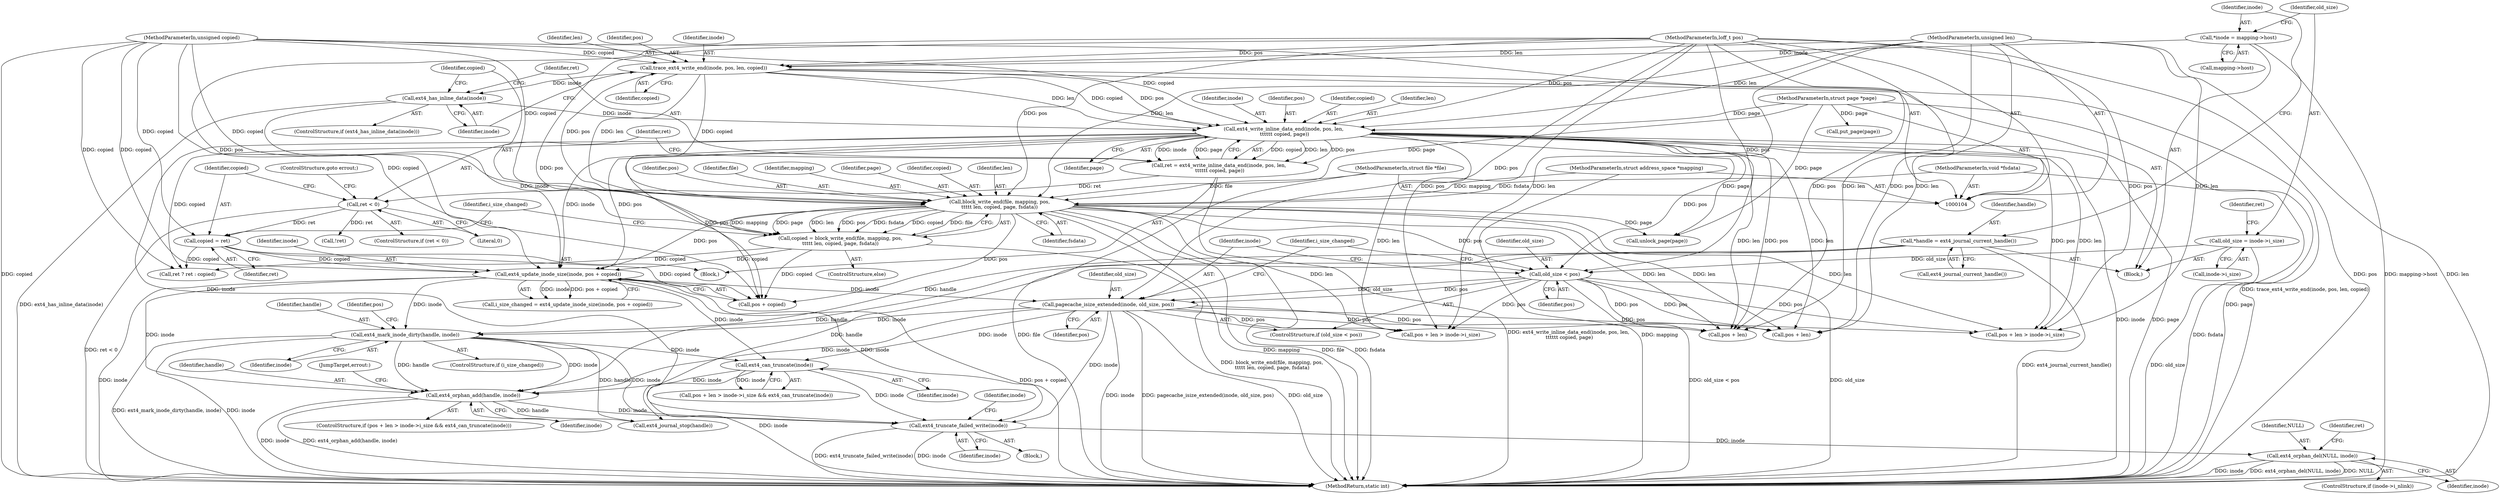 digraph "0_linux_06bd3c36a733ac27962fea7d6f47168841376824_0@API" {
"1000232" [label="(Call,ext4_truncate_failed_write(inode))"];
"1000189" [label="(Call,pagecache_isize_extended(inode, old_size, pos))"];
"1000176" [label="(Call,ext4_update_inode_size(inode, pos + copied))"];
"1000144" [label="(Call,ext4_has_inline_data(inode))"];
"1000138" [label="(Call,trace_ext4_write_end(inode, pos, len, copied))"];
"1000118" [label="(Call,*inode = mapping->host)"];
"1000107" [label="(MethodParameterIn,loff_t pos)"];
"1000108" [label="(MethodParameterIn,unsigned len)"];
"1000109" [label="(MethodParameterIn,unsigned copied)"];
"1000149" [label="(Call,ext4_write_inline_data_end(inode, pos, len,\n \t\t\t\t\t\t copied, page))"];
"1000110" [label="(MethodParameterIn,struct page *page)"];
"1000166" [label="(Call,block_write_end(file, mapping, pos,\n\t\t\t\t\t len, copied, page, fsdata))"];
"1000105" [label="(MethodParameterIn,struct file *file)"];
"1000106" [label="(MethodParameterIn,struct address_space *mapping)"];
"1000111" [label="(MethodParameterIn,void *fsdata)"];
"1000160" [label="(Call,copied = ret)"];
"1000156" [label="(Call,ret < 0)"];
"1000147" [label="(Call,ret = ext4_write_inline_data_end(inode, pos, len,\n \t\t\t\t\t\t copied, page))"];
"1000164" [label="(Call,copied = block_write_end(file, mapping, pos,\n\t\t\t\t\t len, copied, page, fsdata))"];
"1000186" [label="(Call,old_size < pos)"];
"1000124" [label="(Call,old_size = inode->i_size)"];
"1000207" [label="(Call,ext4_can_truncate(inode))"];
"1000195" [label="(Call,ext4_mark_inode_dirty(handle, inode))"];
"1000114" [label="(Call,*handle = ext4_journal_current_handle())"];
"1000209" [label="(Call,ext4_orphan_add(handle, inode))"];
"1000238" [label="(Call,ext4_orphan_del(NULL, inode))"];
"1000150" [label="(Identifier,inode)"];
"1000143" [label="(ControlStructure,if (ext4_has_inline_data(inode)))"];
"1000175" [label="(Identifier,i_size_changed)"];
"1000141" [label="(Identifier,len)"];
"1000161" [label="(Identifier,copied)"];
"1000119" [label="(Identifier,inode)"];
"1000169" [label="(Identifier,pos)"];
"1000159" [label="(ControlStructure,goto errout;)"];
"1000191" [label="(Identifier,old_size)"];
"1000210" [label="(Identifier,handle)"];
"1000233" [label="(Identifier,inode)"];
"1000177" [label="(Identifier,inode)"];
"1000183" [label="(Call,put_page(page))"];
"1000246" [label="(MethodReturn,static int)"];
"1000194" [label="(Identifier,i_size_changed)"];
"1000140" [label="(Identifier,pos)"];
"1000120" [label="(Call,mapping->host)"];
"1000190" [label="(Identifier,inode)"];
"1000112" [label="(Block,)"];
"1000107" [label="(MethodParameterIn,loff_t pos)"];
"1000212" [label="(JumpTarget,errout:)"];
"1000197" [label="(Identifier,inode)"];
"1000209" [label="(Call,ext4_orphan_add(handle, inode))"];
"1000242" [label="(Call,ret ? ret : copied)"];
"1000196" [label="(Identifier,handle)"];
"1000234" [label="(ControlStructure,if (inode->i_nlink))"];
"1000187" [label="(Identifier,old_size)"];
"1000151" [label="(Identifier,pos)"];
"1000155" [label="(ControlStructure,if (ret < 0))"];
"1000162" [label="(Identifier,ret)"];
"1000208" [label="(Identifier,inode)"];
"1000181" [label="(Call,unlock_page(page))"];
"1000131" [label="(Identifier,ret)"];
"1000111" [label="(MethodParameterIn,void *fsdata)"];
"1000165" [label="(Identifier,copied)"];
"1000156" [label="(Call,ret < 0)"];
"1000167" [label="(Identifier,file)"];
"1000198" [label="(ControlStructure,if (pos + len > inode->i_size && ext4_can_truncate(inode)))"];
"1000239" [label="(Identifier,NULL)"];
"1000145" [label="(Identifier,inode)"];
"1000126" [label="(Call,inode->i_size)"];
"1000232" [label="(Call,ext4_truncate_failed_write(inode))"];
"1000106" [label="(MethodParameterIn,struct address_space *mapping)"];
"1000168" [label="(Identifier,mapping)"];
"1000148" [label="(Identifier,ret)"];
"1000164" [label="(Call,copied = block_write_end(file, mapping, pos,\n\t\t\t\t\t len, copied, page, fsdata))"];
"1000172" [label="(Identifier,page)"];
"1000109" [label="(MethodParameterIn,unsigned copied)"];
"1000236" [label="(Identifier,inode)"];
"1000154" [label="(Identifier,page)"];
"1000186" [label="(Call,old_size < pos)"];
"1000142" [label="(Identifier,copied)"];
"1000116" [label="(Call,ext4_journal_current_handle())"];
"1000231" [label="(Block,)"];
"1000166" [label="(Call,block_write_end(file, mapping, pos,\n\t\t\t\t\t len, copied, page, fsdata))"];
"1000110" [label="(MethodParameterIn,struct page *page)"];
"1000144" [label="(Call,ext4_has_inline_data(inode))"];
"1000185" [label="(ControlStructure,if (old_size < pos))"];
"1000125" [label="(Identifier,old_size)"];
"1000189" [label="(Call,pagecache_isize_extended(inode, old_size, pos))"];
"1000173" [label="(Identifier,fsdata)"];
"1000147" [label="(Call,ret = ext4_write_inline_data_end(inode, pos, len,\n \t\t\t\t\t\t copied, page))"];
"1000195" [label="(Call,ext4_mark_inode_dirty(handle, inode))"];
"1000192" [label="(Identifier,pos)"];
"1000238" [label="(Call,ext4_orphan_del(NULL, inode))"];
"1000199" [label="(Call,pos + len > inode->i_size && ext4_can_truncate(inode))"];
"1000158" [label="(Literal,0)"];
"1000240" [label="(Identifier,inode)"];
"1000202" [label="(Identifier,pos)"];
"1000224" [label="(Call,pos + len > inode->i_size)"];
"1000201" [label="(Call,pos + len)"];
"1000211" [label="(Identifier,inode)"];
"1000118" [label="(Call,*inode = mapping->host)"];
"1000105" [label="(MethodParameterIn,struct file *file)"];
"1000176" [label="(Call,ext4_update_inode_size(inode, pos + copied))"];
"1000160" [label="(Call,copied = ret)"];
"1000139" [label="(Identifier,inode)"];
"1000153" [label="(Identifier,copied)"];
"1000174" [label="(Call,i_size_changed = ext4_update_inode_size(inode, pos + copied))"];
"1000215" [label="(Call,ext4_journal_stop(handle))"];
"1000114" [label="(Call,*handle = ext4_journal_current_handle())"];
"1000243" [label="(Identifier,ret)"];
"1000171" [label="(Identifier,copied)"];
"1000193" [label="(ControlStructure,if (i_size_changed))"];
"1000157" [label="(Identifier,ret)"];
"1000200" [label="(Call,pos + len > inode->i_size)"];
"1000225" [label="(Call,pos + len)"];
"1000207" [label="(Call,ext4_can_truncate(inode))"];
"1000138" [label="(Call,trace_ext4_write_end(inode, pos, len, copied))"];
"1000152" [label="(Identifier,len)"];
"1000170" [label="(Identifier,len)"];
"1000178" [label="(Call,pos + copied)"];
"1000149" [label="(Call,ext4_write_inline_data_end(inode, pos, len,\n \t\t\t\t\t\t copied, page))"];
"1000108" [label="(MethodParameterIn,unsigned len)"];
"1000115" [label="(Identifier,handle)"];
"1000124" [label="(Call,old_size = inode->i_size)"];
"1000146" [label="(Block,)"];
"1000188" [label="(Identifier,pos)"];
"1000163" [label="(ControlStructure,else)"];
"1000218" [label="(Call,!ret)"];
"1000232" -> "1000231"  [label="AST: "];
"1000232" -> "1000233"  [label="CFG: "];
"1000233" -> "1000232"  [label="AST: "];
"1000236" -> "1000232"  [label="CFG: "];
"1000232" -> "1000246"  [label="DDG: inode"];
"1000232" -> "1000246"  [label="DDG: ext4_truncate_failed_write(inode)"];
"1000189" -> "1000232"  [label="DDG: inode"];
"1000207" -> "1000232"  [label="DDG: inode"];
"1000195" -> "1000232"  [label="DDG: inode"];
"1000209" -> "1000232"  [label="DDG: inode"];
"1000176" -> "1000232"  [label="DDG: inode"];
"1000149" -> "1000232"  [label="DDG: inode"];
"1000232" -> "1000238"  [label="DDG: inode"];
"1000189" -> "1000185"  [label="AST: "];
"1000189" -> "1000192"  [label="CFG: "];
"1000190" -> "1000189"  [label="AST: "];
"1000191" -> "1000189"  [label="AST: "];
"1000192" -> "1000189"  [label="AST: "];
"1000194" -> "1000189"  [label="CFG: "];
"1000189" -> "1000246"  [label="DDG: inode"];
"1000189" -> "1000246"  [label="DDG: pagecache_isize_extended(inode, old_size, pos)"];
"1000189" -> "1000246"  [label="DDG: old_size"];
"1000176" -> "1000189"  [label="DDG: inode"];
"1000186" -> "1000189"  [label="DDG: old_size"];
"1000186" -> "1000189"  [label="DDG: pos"];
"1000107" -> "1000189"  [label="DDG: pos"];
"1000189" -> "1000195"  [label="DDG: inode"];
"1000189" -> "1000200"  [label="DDG: pos"];
"1000189" -> "1000201"  [label="DDG: pos"];
"1000189" -> "1000207"  [label="DDG: inode"];
"1000189" -> "1000209"  [label="DDG: inode"];
"1000189" -> "1000224"  [label="DDG: pos"];
"1000189" -> "1000225"  [label="DDG: pos"];
"1000176" -> "1000174"  [label="AST: "];
"1000176" -> "1000178"  [label="CFG: "];
"1000177" -> "1000176"  [label="AST: "];
"1000178" -> "1000176"  [label="AST: "];
"1000174" -> "1000176"  [label="CFG: "];
"1000176" -> "1000246"  [label="DDG: pos + copied"];
"1000176" -> "1000246"  [label="DDG: inode"];
"1000176" -> "1000174"  [label="DDG: inode"];
"1000176" -> "1000174"  [label="DDG: pos + copied"];
"1000144" -> "1000176"  [label="DDG: inode"];
"1000149" -> "1000176"  [label="DDG: inode"];
"1000149" -> "1000176"  [label="DDG: pos"];
"1000166" -> "1000176"  [label="DDG: pos"];
"1000107" -> "1000176"  [label="DDG: pos"];
"1000160" -> "1000176"  [label="DDG: copied"];
"1000164" -> "1000176"  [label="DDG: copied"];
"1000109" -> "1000176"  [label="DDG: copied"];
"1000176" -> "1000195"  [label="DDG: inode"];
"1000176" -> "1000207"  [label="DDG: inode"];
"1000176" -> "1000209"  [label="DDG: inode"];
"1000144" -> "1000143"  [label="AST: "];
"1000144" -> "1000145"  [label="CFG: "];
"1000145" -> "1000144"  [label="AST: "];
"1000148" -> "1000144"  [label="CFG: "];
"1000165" -> "1000144"  [label="CFG: "];
"1000144" -> "1000246"  [label="DDG: ext4_has_inline_data(inode)"];
"1000138" -> "1000144"  [label="DDG: inode"];
"1000144" -> "1000149"  [label="DDG: inode"];
"1000138" -> "1000112"  [label="AST: "];
"1000138" -> "1000142"  [label="CFG: "];
"1000139" -> "1000138"  [label="AST: "];
"1000140" -> "1000138"  [label="AST: "];
"1000141" -> "1000138"  [label="AST: "];
"1000142" -> "1000138"  [label="AST: "];
"1000145" -> "1000138"  [label="CFG: "];
"1000138" -> "1000246"  [label="DDG: trace_ext4_write_end(inode, pos, len, copied)"];
"1000118" -> "1000138"  [label="DDG: inode"];
"1000107" -> "1000138"  [label="DDG: pos"];
"1000108" -> "1000138"  [label="DDG: len"];
"1000109" -> "1000138"  [label="DDG: copied"];
"1000138" -> "1000149"  [label="DDG: pos"];
"1000138" -> "1000149"  [label="DDG: len"];
"1000138" -> "1000149"  [label="DDG: copied"];
"1000138" -> "1000166"  [label="DDG: pos"];
"1000138" -> "1000166"  [label="DDG: len"];
"1000138" -> "1000166"  [label="DDG: copied"];
"1000118" -> "1000112"  [label="AST: "];
"1000118" -> "1000120"  [label="CFG: "];
"1000119" -> "1000118"  [label="AST: "];
"1000120" -> "1000118"  [label="AST: "];
"1000125" -> "1000118"  [label="CFG: "];
"1000118" -> "1000246"  [label="DDG: mapping->host"];
"1000107" -> "1000104"  [label="AST: "];
"1000107" -> "1000246"  [label="DDG: pos"];
"1000107" -> "1000149"  [label="DDG: pos"];
"1000107" -> "1000166"  [label="DDG: pos"];
"1000107" -> "1000178"  [label="DDG: pos"];
"1000107" -> "1000186"  [label="DDG: pos"];
"1000107" -> "1000200"  [label="DDG: pos"];
"1000107" -> "1000201"  [label="DDG: pos"];
"1000107" -> "1000224"  [label="DDG: pos"];
"1000107" -> "1000225"  [label="DDG: pos"];
"1000108" -> "1000104"  [label="AST: "];
"1000108" -> "1000246"  [label="DDG: len"];
"1000108" -> "1000149"  [label="DDG: len"];
"1000108" -> "1000166"  [label="DDG: len"];
"1000108" -> "1000200"  [label="DDG: len"];
"1000108" -> "1000201"  [label="DDG: len"];
"1000108" -> "1000224"  [label="DDG: len"];
"1000108" -> "1000225"  [label="DDG: len"];
"1000109" -> "1000104"  [label="AST: "];
"1000109" -> "1000246"  [label="DDG: copied"];
"1000109" -> "1000149"  [label="DDG: copied"];
"1000109" -> "1000160"  [label="DDG: copied"];
"1000109" -> "1000164"  [label="DDG: copied"];
"1000109" -> "1000166"  [label="DDG: copied"];
"1000109" -> "1000178"  [label="DDG: copied"];
"1000109" -> "1000242"  [label="DDG: copied"];
"1000149" -> "1000147"  [label="AST: "];
"1000149" -> "1000154"  [label="CFG: "];
"1000150" -> "1000149"  [label="AST: "];
"1000151" -> "1000149"  [label="AST: "];
"1000152" -> "1000149"  [label="AST: "];
"1000153" -> "1000149"  [label="AST: "];
"1000154" -> "1000149"  [label="AST: "];
"1000147" -> "1000149"  [label="CFG: "];
"1000149" -> "1000246"  [label="DDG: page"];
"1000149" -> "1000246"  [label="DDG: inode"];
"1000149" -> "1000147"  [label="DDG: copied"];
"1000149" -> "1000147"  [label="DDG: len"];
"1000149" -> "1000147"  [label="DDG: pos"];
"1000149" -> "1000147"  [label="DDG: inode"];
"1000149" -> "1000147"  [label="DDG: page"];
"1000110" -> "1000149"  [label="DDG: page"];
"1000149" -> "1000178"  [label="DDG: pos"];
"1000149" -> "1000181"  [label="DDG: page"];
"1000149" -> "1000186"  [label="DDG: pos"];
"1000149" -> "1000200"  [label="DDG: len"];
"1000149" -> "1000201"  [label="DDG: len"];
"1000149" -> "1000224"  [label="DDG: pos"];
"1000149" -> "1000224"  [label="DDG: len"];
"1000149" -> "1000225"  [label="DDG: pos"];
"1000149" -> "1000225"  [label="DDG: len"];
"1000149" -> "1000242"  [label="DDG: copied"];
"1000110" -> "1000104"  [label="AST: "];
"1000110" -> "1000246"  [label="DDG: page"];
"1000110" -> "1000166"  [label="DDG: page"];
"1000110" -> "1000181"  [label="DDG: page"];
"1000110" -> "1000183"  [label="DDG: page"];
"1000166" -> "1000164"  [label="AST: "];
"1000166" -> "1000173"  [label="CFG: "];
"1000167" -> "1000166"  [label="AST: "];
"1000168" -> "1000166"  [label="AST: "];
"1000169" -> "1000166"  [label="AST: "];
"1000170" -> "1000166"  [label="AST: "];
"1000171" -> "1000166"  [label="AST: "];
"1000172" -> "1000166"  [label="AST: "];
"1000173" -> "1000166"  [label="AST: "];
"1000164" -> "1000166"  [label="CFG: "];
"1000166" -> "1000246"  [label="DDG: mapping"];
"1000166" -> "1000246"  [label="DDG: file"];
"1000166" -> "1000246"  [label="DDG: fsdata"];
"1000166" -> "1000164"  [label="DDG: mapping"];
"1000166" -> "1000164"  [label="DDG: page"];
"1000166" -> "1000164"  [label="DDG: len"];
"1000166" -> "1000164"  [label="DDG: pos"];
"1000166" -> "1000164"  [label="DDG: fsdata"];
"1000166" -> "1000164"  [label="DDG: copied"];
"1000166" -> "1000164"  [label="DDG: file"];
"1000105" -> "1000166"  [label="DDG: file"];
"1000106" -> "1000166"  [label="DDG: mapping"];
"1000111" -> "1000166"  [label="DDG: fsdata"];
"1000166" -> "1000178"  [label="DDG: pos"];
"1000166" -> "1000181"  [label="DDG: page"];
"1000166" -> "1000186"  [label="DDG: pos"];
"1000166" -> "1000200"  [label="DDG: len"];
"1000166" -> "1000201"  [label="DDG: len"];
"1000166" -> "1000224"  [label="DDG: len"];
"1000166" -> "1000225"  [label="DDG: len"];
"1000105" -> "1000104"  [label="AST: "];
"1000105" -> "1000246"  [label="DDG: file"];
"1000106" -> "1000104"  [label="AST: "];
"1000106" -> "1000246"  [label="DDG: mapping"];
"1000111" -> "1000104"  [label="AST: "];
"1000111" -> "1000246"  [label="DDG: fsdata"];
"1000160" -> "1000146"  [label="AST: "];
"1000160" -> "1000162"  [label="CFG: "];
"1000161" -> "1000160"  [label="AST: "];
"1000162" -> "1000160"  [label="AST: "];
"1000175" -> "1000160"  [label="CFG: "];
"1000156" -> "1000160"  [label="DDG: ret"];
"1000160" -> "1000178"  [label="DDG: copied"];
"1000160" -> "1000242"  [label="DDG: copied"];
"1000156" -> "1000155"  [label="AST: "];
"1000156" -> "1000158"  [label="CFG: "];
"1000157" -> "1000156"  [label="AST: "];
"1000158" -> "1000156"  [label="AST: "];
"1000159" -> "1000156"  [label="CFG: "];
"1000161" -> "1000156"  [label="CFG: "];
"1000156" -> "1000246"  [label="DDG: ret < 0"];
"1000147" -> "1000156"  [label="DDG: ret"];
"1000156" -> "1000218"  [label="DDG: ret"];
"1000147" -> "1000146"  [label="AST: "];
"1000148" -> "1000147"  [label="AST: "];
"1000157" -> "1000147"  [label="CFG: "];
"1000147" -> "1000246"  [label="DDG: ext4_write_inline_data_end(inode, pos, len,\n \t\t\t\t\t\t copied, page)"];
"1000164" -> "1000163"  [label="AST: "];
"1000165" -> "1000164"  [label="AST: "];
"1000175" -> "1000164"  [label="CFG: "];
"1000164" -> "1000246"  [label="DDG: block_write_end(file, mapping, pos,\n\t\t\t\t\t len, copied, page, fsdata)"];
"1000164" -> "1000178"  [label="DDG: copied"];
"1000164" -> "1000242"  [label="DDG: copied"];
"1000186" -> "1000185"  [label="AST: "];
"1000186" -> "1000188"  [label="CFG: "];
"1000187" -> "1000186"  [label="AST: "];
"1000188" -> "1000186"  [label="AST: "];
"1000190" -> "1000186"  [label="CFG: "];
"1000194" -> "1000186"  [label="CFG: "];
"1000186" -> "1000246"  [label="DDG: old_size < pos"];
"1000186" -> "1000246"  [label="DDG: old_size"];
"1000124" -> "1000186"  [label="DDG: old_size"];
"1000186" -> "1000200"  [label="DDG: pos"];
"1000186" -> "1000201"  [label="DDG: pos"];
"1000186" -> "1000224"  [label="DDG: pos"];
"1000186" -> "1000225"  [label="DDG: pos"];
"1000124" -> "1000112"  [label="AST: "];
"1000124" -> "1000126"  [label="CFG: "];
"1000125" -> "1000124"  [label="AST: "];
"1000126" -> "1000124"  [label="AST: "];
"1000131" -> "1000124"  [label="CFG: "];
"1000124" -> "1000246"  [label="DDG: old_size"];
"1000207" -> "1000199"  [label="AST: "];
"1000207" -> "1000208"  [label="CFG: "];
"1000208" -> "1000207"  [label="AST: "];
"1000199" -> "1000207"  [label="CFG: "];
"1000207" -> "1000246"  [label="DDG: inode"];
"1000207" -> "1000199"  [label="DDG: inode"];
"1000195" -> "1000207"  [label="DDG: inode"];
"1000207" -> "1000209"  [label="DDG: inode"];
"1000195" -> "1000193"  [label="AST: "];
"1000195" -> "1000197"  [label="CFG: "];
"1000196" -> "1000195"  [label="AST: "];
"1000197" -> "1000195"  [label="AST: "];
"1000202" -> "1000195"  [label="CFG: "];
"1000195" -> "1000246"  [label="DDG: ext4_mark_inode_dirty(handle, inode)"];
"1000195" -> "1000246"  [label="DDG: inode"];
"1000114" -> "1000195"  [label="DDG: handle"];
"1000195" -> "1000209"  [label="DDG: handle"];
"1000195" -> "1000209"  [label="DDG: inode"];
"1000195" -> "1000215"  [label="DDG: handle"];
"1000114" -> "1000112"  [label="AST: "];
"1000114" -> "1000116"  [label="CFG: "];
"1000115" -> "1000114"  [label="AST: "];
"1000116" -> "1000114"  [label="AST: "];
"1000119" -> "1000114"  [label="CFG: "];
"1000114" -> "1000246"  [label="DDG: ext4_journal_current_handle()"];
"1000114" -> "1000209"  [label="DDG: handle"];
"1000114" -> "1000215"  [label="DDG: handle"];
"1000209" -> "1000198"  [label="AST: "];
"1000209" -> "1000211"  [label="CFG: "];
"1000210" -> "1000209"  [label="AST: "];
"1000211" -> "1000209"  [label="AST: "];
"1000212" -> "1000209"  [label="CFG: "];
"1000209" -> "1000246"  [label="DDG: ext4_orphan_add(handle, inode)"];
"1000209" -> "1000246"  [label="DDG: inode"];
"1000209" -> "1000215"  [label="DDG: handle"];
"1000238" -> "1000234"  [label="AST: "];
"1000238" -> "1000240"  [label="CFG: "];
"1000239" -> "1000238"  [label="AST: "];
"1000240" -> "1000238"  [label="AST: "];
"1000243" -> "1000238"  [label="CFG: "];
"1000238" -> "1000246"  [label="DDG: NULL"];
"1000238" -> "1000246"  [label="DDG: inode"];
"1000238" -> "1000246"  [label="DDG: ext4_orphan_del(NULL, inode)"];
}
